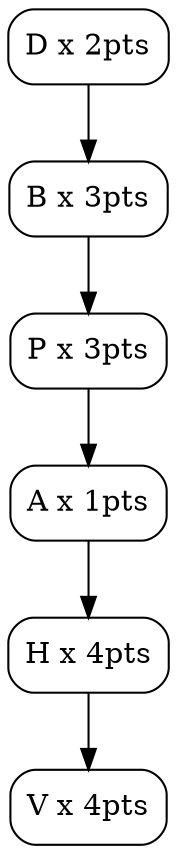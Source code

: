 digraph QueueCoins{
rankdir=TB; 
node[style=rounded];
node[shape=record];
node0[label="D x 2pts"]; 
node0->node1; 
node1[label="B x 3pts"]; 
node1->node2; 
node2[label="P x 3pts"]; 
node2->node3; 
node3[label="A x 1pts"]; 
node3->node4; 
node4[label="H x 4pts"]; 
node4->node5; 
node5[label="V x 4pts"]; 
}